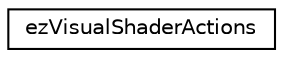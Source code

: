 digraph "Graphical Class Hierarchy"
{
 // LATEX_PDF_SIZE
  edge [fontname="Helvetica",fontsize="10",labelfontname="Helvetica",labelfontsize="10"];
  node [fontname="Helvetica",fontsize="10",shape=record];
  rankdir="LR";
  Node0 [label="ezVisualShaderActions",height=0.2,width=0.4,color="black", fillcolor="white", style="filled",URL="$da/deb/classez_visual_shader_actions.htm",tooltip=" "];
}
